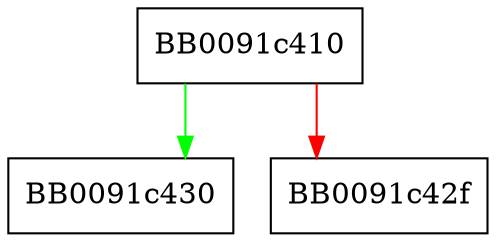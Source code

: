 digraph getdents64 {
  node [shape="box"];
  graph [splines=ortho];
  BB0091c410 -> BB0091c430 [color="green"];
  BB0091c410 -> BB0091c42f [color="red"];
}